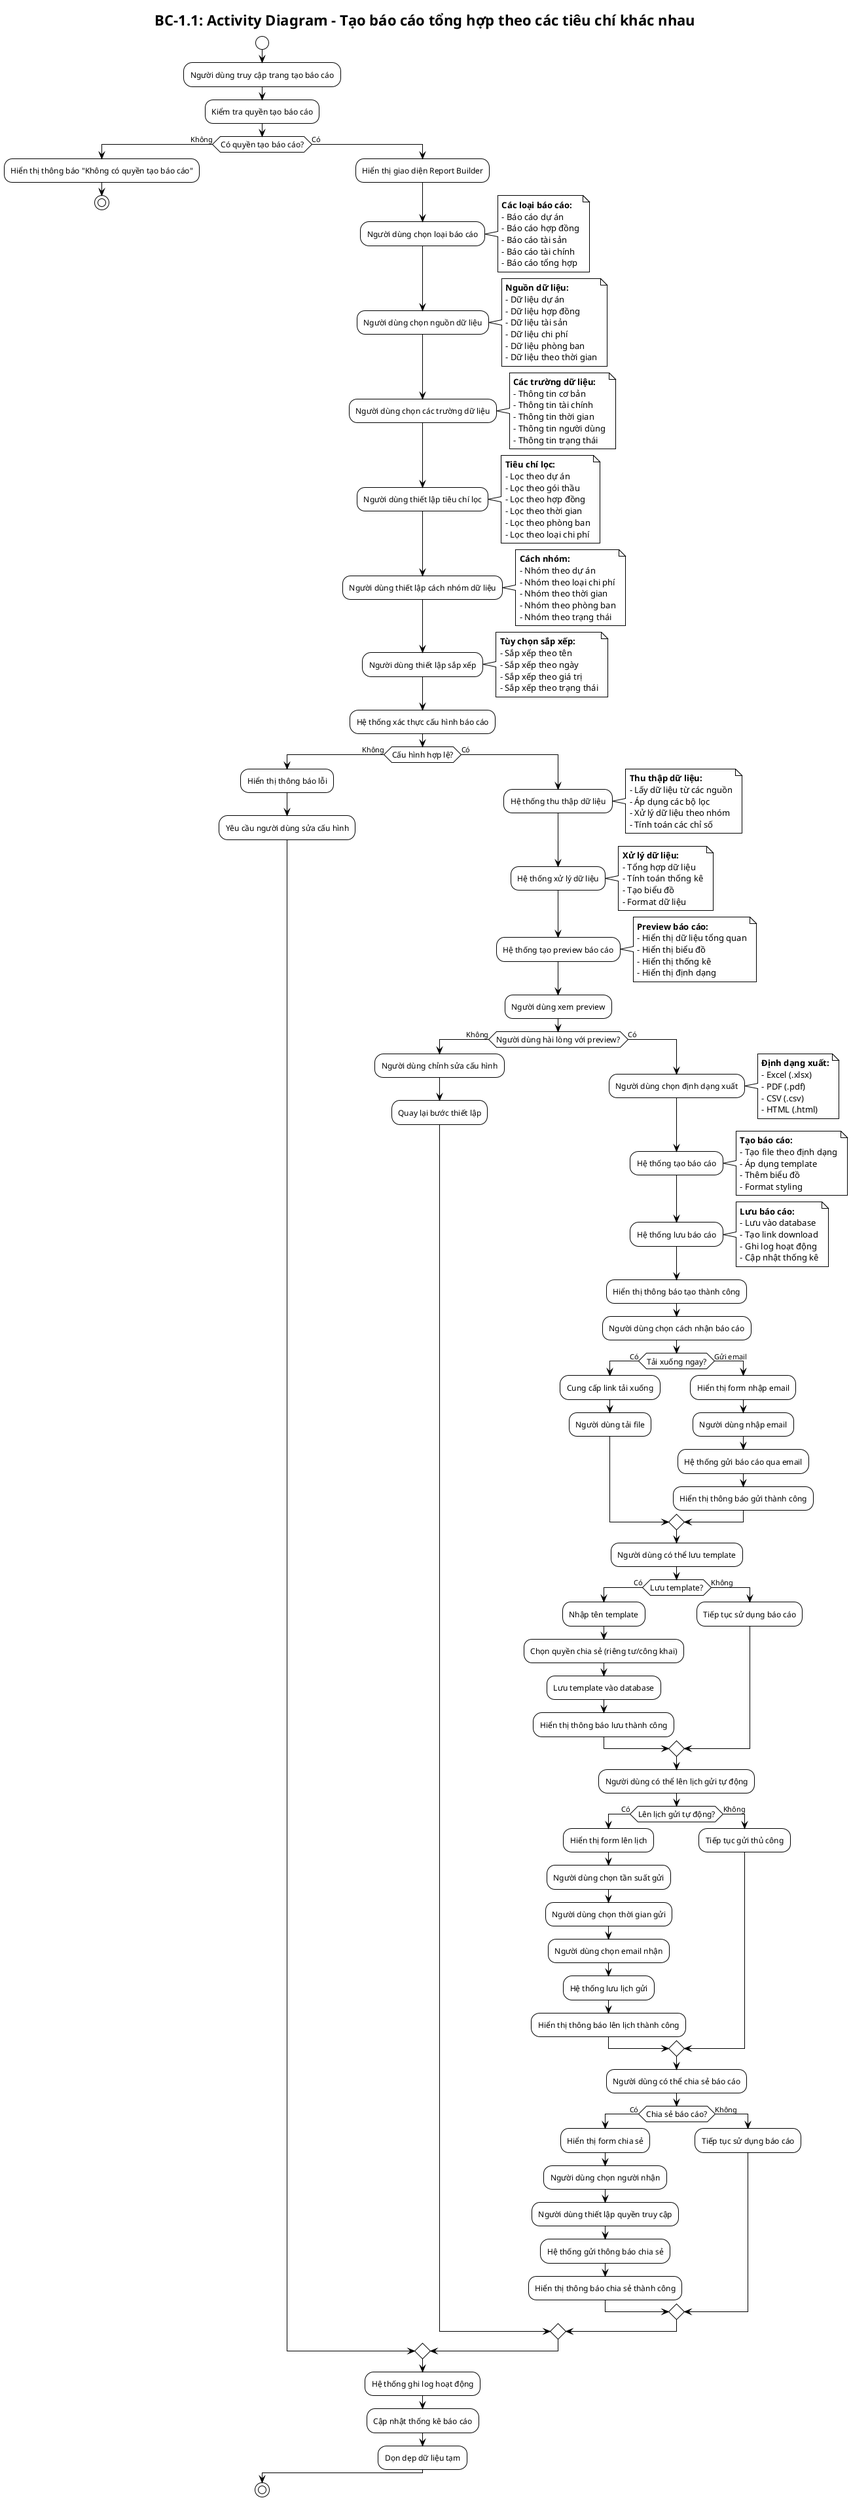 @startuml BC-1.1 Activity Diagram
!theme plain
skinparam activityFontSize 12

title BC-1.1: Activity Diagram - Tạo báo cáo tổng hợp theo các tiêu chí khác nhau

start

:Người dùng truy cập trang tạo báo cáo;

:Kiểm tra quyền tạo báo cáo;

if (Có quyền tạo báo cáo?) then (Không)
    :Hiển thị thông báo "Không có quyền tạo báo cáo";
    stop
else (Có)
    :Hiển thị giao diện Report Builder;
    
    :Người dùng chọn loại báo cáo;
    note right
    **Các loại báo cáo:**
    - Báo cáo dự án
    - Báo cáo hợp đồng
    - Báo cáo tài sản
    - Báo cáo tài chính
    - Báo cáo tổng hợp
    end note
    
    :Người dùng chọn nguồn dữ liệu;
    note right
    **Nguồn dữ liệu:**
    - Dữ liệu dự án
    - Dữ liệu hợp đồng
    - Dữ liệu tài sản
    - Dữ liệu chi phí
    - Dữ liệu phòng ban
    - Dữ liệu theo thời gian
    end note
    
    :Người dùng chọn các trường dữ liệu;
    note right
    **Các trường dữ liệu:**
    - Thông tin cơ bản
    - Thông tin tài chính
    - Thông tin thời gian
    - Thông tin người dùng
    - Thông tin trạng thái
    end note
    
    :Người dùng thiết lập tiêu chí lọc;
    note right
    **Tiêu chí lọc:**
    - Lọc theo dự án
    - Lọc theo gói thầu
    - Lọc theo hợp đồng
    - Lọc theo thời gian
    - Lọc theo phòng ban
    - Lọc theo loại chi phí
    end note
    
    :Người dùng thiết lập cách nhóm dữ liệu;
    note right
    **Cách nhóm:**
    - Nhóm theo dự án
    - Nhóm theo loại chi phí
    - Nhóm theo thời gian
    - Nhóm theo phòng ban
    - Nhóm theo trạng thái
    end note
    
    :Người dùng thiết lập sắp xếp;
    note right
    **Tùy chọn sắp xếp:**
    - Sắp xếp theo tên
    - Sắp xếp theo ngày
    - Sắp xếp theo giá trị
    - Sắp xếp theo trạng thái
    end note
    
    :Hệ thống xác thực cấu hình báo cáo;
    
    if (Cấu hình hợp lệ?) then (Không)
        :Hiển thị thông báo lỗi;
        :Yêu cầu người dùng sửa cấu hình;
    else (Có)
        :Hệ thống thu thập dữ liệu;
        note right
        **Thu thập dữ liệu:**
        - Lấy dữ liệu từ các nguồn
        - Áp dụng các bộ lọc
        - Xử lý dữ liệu theo nhóm
        - Tính toán các chỉ số
        end note
        
        :Hệ thống xử lý dữ liệu;
        note right
        **Xử lý dữ liệu:**
        - Tổng hợp dữ liệu
        - Tính toán thống kê
        - Tạo biểu đồ
        - Format dữ liệu
        end note
        
        :Hệ thống tạo preview báo cáo;
        note right
        **Preview báo cáo:**
        - Hiển thị dữ liệu tổng quan
        - Hiển thị biểu đồ
        - Hiển thị thống kê
        - Hiển thị định dạng
        end note
        
        :Người dùng xem preview;
        
        if (Người dùng hài lòng với preview?) then (Không)
            :Người dùng chỉnh sửa cấu hình;
            :Quay lại bước thiết lập;
        else (Có)
            :Người dùng chọn định dạng xuất;
            note right
            **Định dạng xuất:**
            - Excel (.xlsx)
            - PDF (.pdf)
            - CSV (.csv)
            - HTML (.html)
            end note
            
            :Hệ thống tạo báo cáo;
            note right
            **Tạo báo cáo:**
            - Tạo file theo định dạng
            - Áp dụng template
            - Thêm biểu đồ
            - Format styling
            end note
            
            :Hệ thống lưu báo cáo;
            note right
            **Lưu báo cáo:**
            - Lưu vào database
            - Tạo link download
            - Ghi log hoạt động
            - Cập nhật thống kê
            end note
            
            :Hiển thị thông báo tạo thành công;
            
            :Người dùng chọn cách nhận báo cáo;
            
            if (Tải xuống ngay?) then (Có)
                :Cung cấp link tải xuống;
                :Người dùng tải file;
            else (Gửi email)
                :Hiển thị form nhập email;
                :Người dùng nhập email;
                :Hệ thống gửi báo cáo qua email;
                :Hiển thị thông báo gửi thành công;
            endif
            
            :Người dùng có thể lưu template;
            
            if (Lưu template?) then (Có)
                :Nhập tên template;
                :Chọn quyền chia sẻ (riêng tư/công khai);
                :Lưu template vào database;
                :Hiển thị thông báo lưu thành công;
            else (Không)
                :Tiếp tục sử dụng báo cáo;
            endif
            
            :Người dùng có thể lên lịch gửi tự động;
            
            if (Lên lịch gửi tự động?) then (Có)
                :Hiển thị form lên lịch;
                :Người dùng chọn tần suất gửi;
                :Người dùng chọn thời gian gửi;
                :Người dùng chọn email nhận;
                :Hệ thống lưu lịch gửi;
                :Hiển thị thông báo lên lịch thành công;
            else (Không)
                :Tiếp tục gửi thủ công;
            endif
            
            :Người dùng có thể chia sẻ báo cáo;
            
            if (Chia sẻ báo cáo?) then (Có)
                :Hiển thị form chia sẻ;
                :Người dùng chọn người nhận;
                :Người dùng thiết lập quyền truy cập;
                :Hệ thống gửi thông báo chia sẻ;
                :Hiển thị thông báo chia sẻ thành công;
            else (Không)
                :Tiếp tục sử dụng báo cáo;
            endif
        endif
    endif
    
    :Hệ thống ghi log hoạt động;
    :Cập nhật thống kê báo cáo;
    :Dọn dẹp dữ liệu tạm;
endif

stop

@enduml
